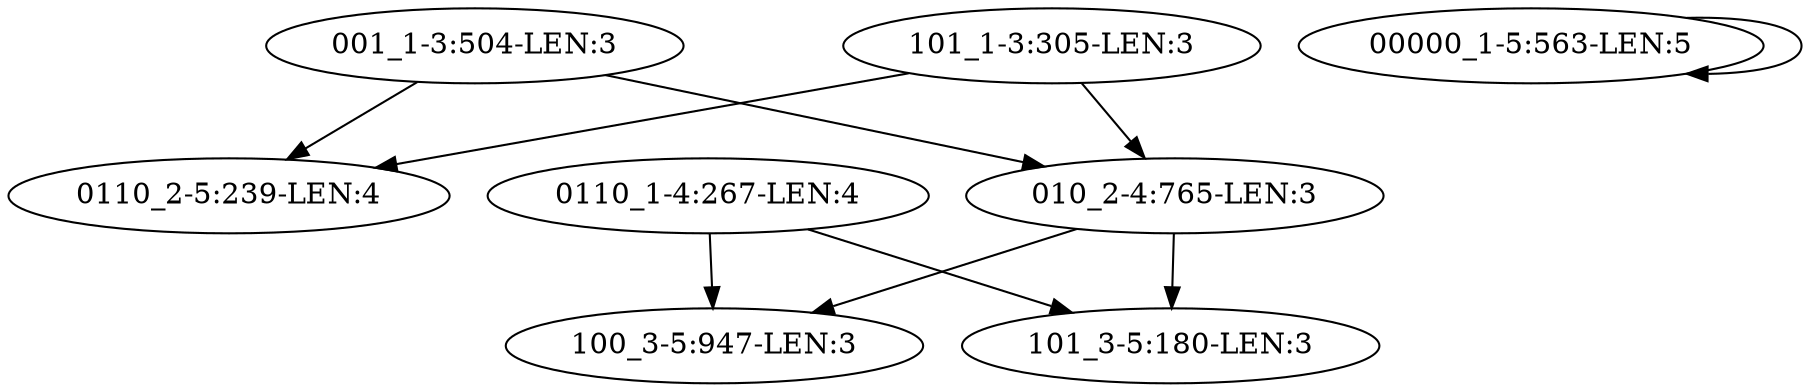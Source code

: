 digraph G {
    "0110_1-4:267-LEN:4" -> "100_3-5:947-LEN:3";
    "0110_1-4:267-LEN:4" -> "101_3-5:180-LEN:3";
    "001_1-3:504-LEN:3" -> "010_2-4:765-LEN:3";
    "001_1-3:504-LEN:3" -> "0110_2-5:239-LEN:4";
    "010_2-4:765-LEN:3" -> "100_3-5:947-LEN:3";
    "010_2-4:765-LEN:3" -> "101_3-5:180-LEN:3";
    "101_1-3:305-LEN:3" -> "010_2-4:765-LEN:3";
    "101_1-3:305-LEN:3" -> "0110_2-5:239-LEN:4";
    "00000_1-5:563-LEN:5" -> "00000_1-5:563-LEN:5";
}
